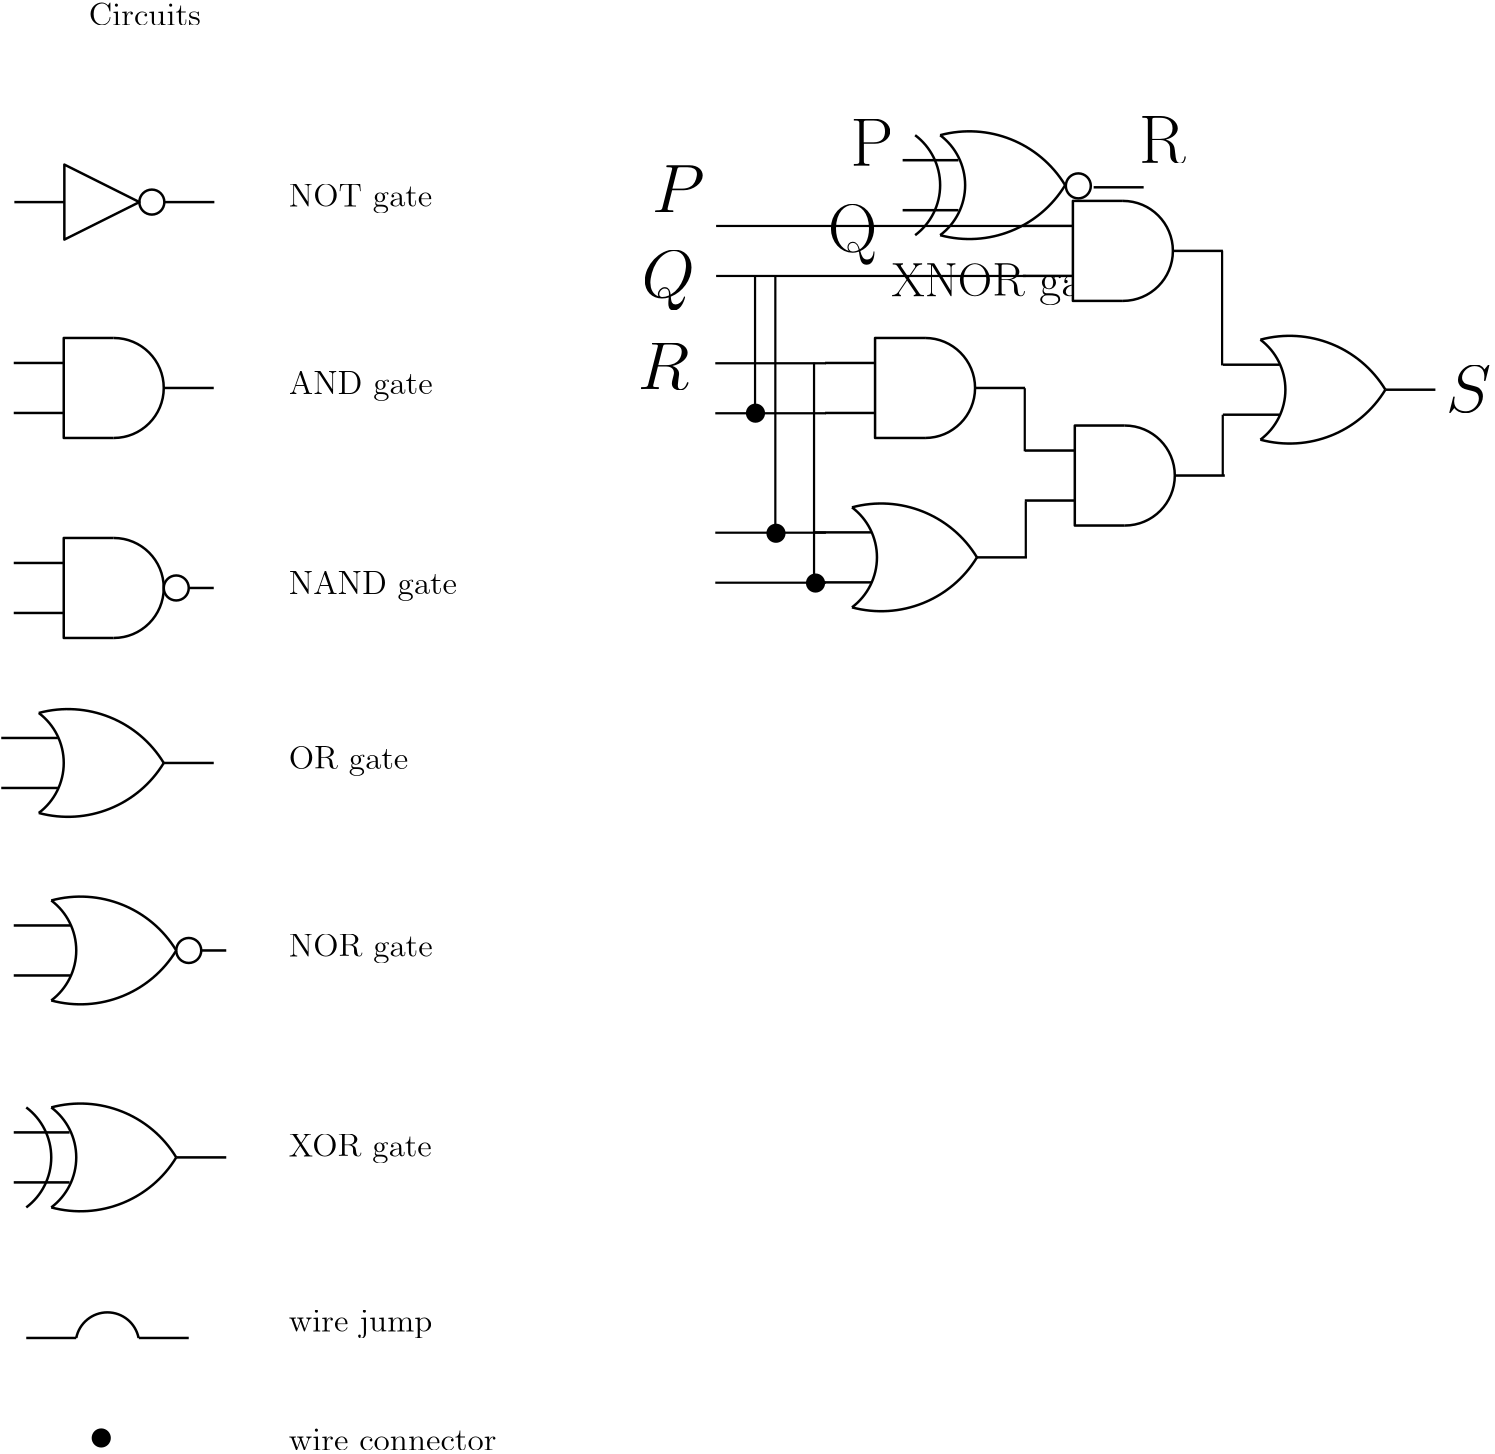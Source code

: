 <?xml version="1.0"?>
<!DOCTYPE ipe SYSTEM "ipe.dtd">
<ipe version="70005" creator="Ipe 7.1.4">
<info created="D:20170912110052" modified="D:20170920135518"/>
<ipestyle name="ipe6">
<symbol name="mark/circle(sx)" transformations="translations">
<path fill="sym-stroke">
0.6 0 0 0.6 0 0 e
0.4 0 0 0.4 0 0 e
</path>
</symbol>
<symbol name="mark/disk(sx)" transformations="translations">
<path fill="sym-stroke">
0.6 0 0 0.6 0 0 e
</path>
</symbol>
<symbol name="mark/fdisk(sfx)" transformations="translations">
<group>
<path fill="sym-fill">
0.5 0 0 0.5 0 0 e
</path>
<path fill="sym-stroke" fillrule="eofill">
0.6 0 0 0.6 0 0 e
0.4 0 0 0.4 0 0 e
</path>
</group>
</symbol>
<symbol name="mark/box(sx)" transformations="translations">
<path fill="sym-stroke" fillrule="eofill">
-0.6 -0.6 m
0.6 -0.6 l
0.6 0.6 l
-0.6 0.6 l
h
-0.4 -0.4 m
0.4 -0.4 l
0.4 0.4 l
-0.4 0.4 l
h
</path>
</symbol>
<symbol name="mark/square(sx)" transformations="translations">
<path fill="sym-stroke">
-0.6 -0.6 m
0.6 -0.6 l
0.6 0.6 l
-0.6 0.6 l
h
</path>
</symbol>
<symbol name="mark/fsquare(sfx)" transformations="translations">
<group>
<path fill="sym-fill">
-0.5 -0.5 m
0.5 -0.5 l
0.5 0.5 l
-0.5 0.5 l
h
</path>
<path fill="sym-stroke" fillrule="eofill">
-0.6 -0.6 m
0.6 -0.6 l
0.6 0.6 l
-0.6 0.6 l
0 -0.4 m
0.4 -0.4 l
0.4 0.4 l
-0.4 0.4 l
h
</path>
</group>
</symbol>
<symbol name="mark/cross(sx)" transformations="translations">
<group>
<path fill="sym-stroke">
-0.43 -0.57 m
0.57 0.43 l
0.43 0.57 l
-0.57 -0.43 l
h
</path>
<path fill="sym-stroke">
-0.43 0.57 m
0.57 -0.43 l
0.43 -0.57 l
-0.57 0.43 l
h
</path>
</group>
</symbol>
<pen name="heavier" value="0.8"/>
<pen name="fat" value="1.2"/>
<pen name="ultrafat" value="2"/>
<symbolsize name="large" value="5"/>
<symbolsize name="small" value="2"/>
<symbolsize name="tiny" value="1.1"/>
<arrowsize name="large" value="10"/>
<arrowsize name="small" value="5"/>
<arrowsize name="tiny" value="3"/>
<color name="red" value="1 0 0"/>
<color name="green" value="0 1 0"/>
<color name="blue" value="0 0 1"/>
<color name="yellow" value="1 1 0"/>
<color name="gray1" value="0.125"/>
<color name="gray2" value="0.25"/>
<color name="gray3" value="0.375"/>
<color name="gray4" value="0.5"/>
<color name="gray5" value="0.625"/>
<color name="gray6" value="0.75"/>
<color name="gray7" value="0.875"/>
<dashstyle name="dashed" value="[4] 0"/>
<dashstyle name="dotted" value="[1 3] 0"/>
<dashstyle name="dash dotted" value="[4 2 1 2] 0"/>
<dashstyle name="dash dot dotted" value="[4 2 1 2 1 2] 0"/>
<textsize name="large" value="\large"/>
<textsize name="small" value="\small"/>
<textsize name="tiny" value="\tiny"/>
<textsize name="Large" value="\Large"/>
<textsize name="LARGE" value="\LARGE"/>
<textsize name="huge" value="\huge"/>
<textsize name="Huge" value="\Huge"/>
<textsize name="footnote" value="\footnotesize"/>
<textstyle name="center" begin="\begin{center}" end="\end{center}"/>
<textstyle name="itemize" begin="\begin{itemize}" end="\end{itemize}"/>
<textstyle name="item" begin="\begin{itemize}\item{}" end="\end{itemize}"/>
</ipestyle>
<ipestyle>
<layout paper="595 842" origin="0 0" frame="595 842"/>
</ipestyle>
<page>
<layer name="alpha"/>
<layer name="beta"/>
<layer name="gamma"/>
<view layers="alpha beta gamma" active="beta"/>
<group layer="alpha">
<path stroke="0" pen="0.9">
72 329 m
11.4375 0 0 11.4375 60.72 326.78 49.5 329 a
</path>
<path stroke="0" pen="0.9">
31.5 329 m
49.5 329 l
</path>
<path stroke="0" pen="0.9">
72 329 m
90 329 l
</path>
</group>
<text pos="126 594.5" stroke="0" type="label" width="60.629" height="8.174" depth="2.32" valign="bottom" size="12">NAND gate</text>
<text pos="126 666.5" stroke="0" type="label" width="51.854" height="8.174" depth="2.32" valign="bottom" size="12">AND gate</text>
<text pos="126 734" stroke="0" type="label" width="51.697" height="8.174" depth="2.32" valign="bottom" size="12">NOT gate</text>
<text pos="126 392" stroke="0" type="label" width="51.533" height="8.174" depth="2.32" valign="bottom" size="12">XOR gate</text>
<text pos="126 329" stroke="0" type="label" width="51.701" height="7.939" depth="2.32" valign="bottom" size="12">wire jump</text>
<text pos="126 288.5" stroke="0" type="label" width="74.788" height="7.935" depth="0" valign="bottom" size="12">wire connector</text>
<text pos="126 464" stroke="0" type="label" width="51.858" height="8.174" depth="2.32" valign="bottom" size="12">NOR gate</text>
<text pos="126 531.5" stroke="0" type="label" width="43.082" height="8.174" depth="2.32" valign="bottom" size="12">OR gate</text>
<text pos="54 801.5" stroke="0" type="label" width="40.386" height="8.169" depth="0" valign="bottom" size="12">Circuits</text>
<group>
<path stroke="0" fill="0" pen="0.9">
3 0 0 3 58.5 293 e
</path>
</group>
<group>
<path stroke="0" fill="1" pen="0.9">
4.5 0 0 4.5 90 468.5 e
</path>
<path stroke="0" pen="0.9">
40.5 450.5 m
22.5 0 0 22.5 27 468.5 40.5 486.5 a
</path>
<path stroke="0" pen="0.9">
40.5 450.5 m
40.3885 0 0 40.3885 51.0003 489.5 85.5 468.5 a
</path>
<path stroke="0" pen="0.9">
85.5 468.5 m
40.3885 0 0 40.3885 51.0003 447.5 40.5 486.5 a
</path>
<path stroke="0" fill="1" pen="0.9">
94.5 468.5 m
103.5 468.5 l
</path>
<path stroke="0" pen="0.9">
27 477.5 m
47.4 477.5 l
</path>
<path stroke="0" pen="0.9">
27 459.5 m
47.4 459.5 l
</path>
</group>
<group>
<path stroke="0" fill="1" pen="0.9">
36 518 m
22.5 0 0 22.5 22.5 536 36 554 a
</path>
<path stroke="0" pen="0.9">
36 518 m
40.3885 0 0 40.3885 46.5003 557 81 536 a
</path>
<path stroke="0" pen="0.9">
81 536 m
40.3885 0 0 40.3885 46.5003 515 36 554 a
</path>
<path stroke="0" pen="0.9">
81 536 m
99 536 l
</path>
<path stroke="0" pen="0.9">
22.5 545 m
42.9 545 l
</path>
<path stroke="0" pen="0.9">
22.5 527 m
42.9 527 l
</path>
</group>
<group>
<path stroke="0" fill="1" pen="0.9">
63 581 m
18 0 0 18 63 599 63 617 a
</path>
<path stroke="0" fill="1" pen="0.9">
4.5 0 0 4.5 85.5 599 e
</path>
<path stroke="0" fill="1" pen="0.9">
63 617 m
45 617 l
45 581 l
63 581 l
</path>
<path stroke="0" pen="0.9">
27 590 m
45 590 l
</path>
<path stroke="0" pen="0.9">
27 608 m
45 608 l
</path>
<path stroke="0" pen="0.9">
90 599 m
99 599 l
</path>
</group>
<group>
<path stroke="0" fill="1" pen="0.9">
63 653 m
18 0 0 18 63 671 63 689 a
</path>
<path stroke="0" fill="1" pen="0.9">
63 689 m
45 689 l
45 653 l
63 653 l
</path>
<path stroke="0" pen="0.9">
27 680 m
45 680 l
</path>
<path stroke="0" pen="0.9">
27 662 m
45 662 l
</path>
<path stroke="0" pen="0.9">
81 671 m
99 671 l
</path>
</group>
<text layer="gamma" matrix="1 0 0 1 8.11071 -17.0325" transformations="translations" pos="320 768" stroke="black" type="label" width="15.571" height="16.934" depth="0" valign="baseline" size="Huge">P</text>
<text transformations="translations" pos="320 720" stroke="black" type="label" width="17.843" height="16.936" depth="4.82" valign="baseline" size="Huge">Q</text>
<text transformations="translations" pos="432 752" stroke="black" type="label" width="16.866" height="16.934" depth="0" valign="baseline" size="Huge">R</text>
<text matrix="1 0 0 1 -9 0" transformations="translations" pos="352 704" stroke="black" type="label" width="82.058" height="11.76" depth="3.35" valign="baseline" size="LARGE">XNOR gate</text>
<text layer="beta" matrix="1 0 0 1 4.32954 18.6969" transformations="translations" pos="252.318 715.562" stroke="black" type="label" width="19.015" height="16.938" depth="0" valign="baseline">\Huge $P$</text>
<text matrix="1 0 0 1 0.673756 -11.9876" transformations="translations" pos="252.318 715.562" stroke="black" type="label" width="19.222" height="16.937" depth="4.82" valign="baseline">\Huge $Q$</text>
<text matrix="1 0 0 1 -0.759725 -45.1244" transformations="translations" pos="252.318 715.562" stroke="black" type="label" width="18.678" height="16.938" depth="0" valign="baseline">\Huge $R$</text>
<text matrix="1 0 0 1 290.207 -53.2775" transformations="translations" pos="252.318 715.562" stroke="black" type="label" width="16.37" height="16.938" depth="0" valign="baseline">\Huge $S$</text>
<group layer="gamma">
<path matrix="1 0 0 1 320 352" stroke="0" pen="0.9">
31.5 374 m
22.5 0 0 22.5 18 392 31.5 410 a
</path>
<path matrix="1 0 0 1 320 352" stroke="0" pen="0.9">
40.5 374 m
22.5 0 0 22.5 27 392 40.5 410 a
</path>
<path matrix="1 0 0 1 320 352" stroke="0" pen="0.9">
85.5 392 m
40.3885 0 0 40.3885 51.0003 371 40.5 410 a
</path>
<path matrix="1 0 0 1 320 352" stroke="0" pen="0.9">
40.5 374 m
40.3885 0 0 40.3885 51.0003 413 85.5 392 a
</path>
<path matrix="1 0 0 1 320 352" stroke="0" pen="0.9">
27 401 m
47.1 401 l
</path>
<path matrix="1 0 0 1 320 352" stroke="0" pen="0.9">
27 383 m
47.1 383 l
</path>
<path matrix="1 0 0 1 333.747 5.24952" stroke="0" fill="1" pen="0.9">
4.5 0 0 4.5 76.5 738.5 e
</path>
<path matrix="1 0 0 1 334.769 4.74432" stroke="0" pen="0.9">
81 738.5 m
99 738.5 l
</path>
</group>
<group layer="alpha" matrix="1 0 0 1 0.217589 -0.581247">
<path stroke="0" fill="1" pen="0.9">
4.5 0 0 4.5 76.5 738.5 e
</path>
<path stroke="0" fill="1" pen="0.9">
72 738.5 m
45 752 l
45 725 l
h
</path>
<path stroke="0" pen="0.9">
27 738.5 m
45 738.5 l
</path>
<path stroke="0" pen="0.9">
81 738.5 m
99 738.5 l
</path>
</group>
<group matrix="1 0 0 1 0 2">
<path stroke="0" pen="0.9">
31.5 374 m
22.5 0 0 22.5 18 392 31.5 410 a
</path>
<path stroke="0" pen="0.9">
40.5 374 m
22.5 0 0 22.5 27 392 40.5 410 a
</path>
<path stroke="0" pen="0.9">
85.5 392 m
40.3885 0 0 40.3885 51.0003 371 40.5 410 a
</path>
<path stroke="0" pen="0.9">
40.5 374 m
40.3885 0 0 40.3885 51.0003 413 85.5 392 a
</path>
<path stroke="0" pen="0.9">
85.5 392 m
103.5 392 l
</path>
<path stroke="0" pen="0.9">
27 401 m
47.1 401 l
</path>
<path stroke="0" pen="0.9">
27 383 m
47.1 383 l
</path>
</group>
<group layer="beta" matrix="1 0 0 1 439.792 134.381">
<path stroke="0" fill="1" pen="0.9">
36 518 m
22.5 0 0 22.5 22.5 536 36 554 a
</path>
<path stroke="0" pen="0.9">
36 518 m
40.3885 0 0 40.3885 46.5003 557 81 536 a
</path>
<path stroke="0" pen="0.9">
81 536 m
40.3885 0 0 40.3885 46.5003 515 36 554 a
</path>
<path stroke="0" pen="0.9">
81 536 m
99 536 l
</path>
<path stroke="0" pen="0.9">
22.5 545 m
42.9 545 l
</path>
<path stroke="0" pen="0.9">
22.5 527 m
42.9 527 l
</path>
</group>
<group matrix="1 0 0 1 363.294 49.3456">
<path stroke="0" fill="1" pen="0.9">
63 653 m
18 0 0 18 63 671 63 689 a
</path>
<path stroke="0" fill="1" pen="0.9">
63 689 m
45 689 l
45 653 l
63 653 l
</path>
<path stroke="0" pen="0.9">
27 680 m
45 680 l
</path>
<path stroke="0" pen="0.9">
27 662 m
45 662 l
</path>
<path stroke="0" pen="0.9">
81 671 m
99 671 l
</path>
</group>
<group matrix="1 0 0 1 363.979 -31.5262">
<path stroke="0" fill="1" pen="0.9">
63 653 m
18 0 0 18 63 671 63 689 a
</path>
<path stroke="0" fill="1" pen="0.9">
63 689 m
45 689 l
45 653 l
63 653 l
</path>
<path stroke="0" pen="0.9">
27 680 m
45 680 l
</path>
<path stroke="0" pen="0.9">
27 662 m
45 662 l
</path>
<path stroke="0" pen="0.9">
81 671 m
99 671 l
</path>
</group>
<path matrix="1 0 0 1 -2 0" stroke="black" pen="heavier">
464.005 720.405 m
464.005 679.132 l
</path>
<path matrix="1 0 0 1 -2 0" stroke="black" pen="heavier">
464.245 639.298 m
464.245 661.374 l
</path>
<group matrix="1 0 0 1 -4 0">
<group matrix="1 0 0 1 296.759 74.0184">
<path stroke="0" fill="1" pen="0.9">
36 518 m
22.5 0 0 22.5 22.5 536 36 554 a
</path>
<path stroke="0" pen="0.9">
36 518 m
40.3885 0 0 40.3885 46.5003 557 81 536 a
</path>
<path stroke="0" pen="0.9">
81 536 m
40.3885 0 0 40.3885 46.5003 515 36 554 a
</path>
<path stroke="0" pen="0.9">
81 536 m
99 536 l
</path>
<path stroke="0" pen="0.9">
22.5 545 m
42.9 545 l
</path>
<path stroke="0" pen="0.9">
22.5 527 m
42.9 527 l
</path>
</group>
<path stroke="black" pen="heavier">
395.338 609.993 m
395.338 630.113 l
</path>
</group>
<group matrix="1 0 0 1 -4 0">
<group matrix="1 0 0 1 296.073 0.00000686">
<path stroke="0" fill="1" pen="0.9">
63 653 m
18 0 0 18 63 671 63 689 a
</path>
<path stroke="0" fill="1" pen="0.9">
63 689 m
45 689 l
45 653 l
63 653 l
</path>
<path stroke="0" pen="0.9">
27 680 m
45 680 l
</path>
<path stroke="0" pen="0.9">
27 662 m
45 662 l
</path>
<path stroke="0" pen="0.9">
81 671 m
99 671 l
</path>
</group>
<path stroke="black" pen="heavier">
394.969 670.907 m
394.969 648.203 l
</path>
</group>
<path stroke="black" pen="heavier">
391.372 729.319 m
279.85 729.319 l
</path>
<path matrix="1 0 0 1 0.00044719 -17.9996" stroke="black" pen="heavier">
391.372 729.319 m
279.85 729.319 l
</path>
<path matrix="1 0 0 1 0 -18" stroke="black" pen="heavier">
319.386 679.892 m
279.552 679.892 l
</path>
<path matrix="1 0 0 1 0.00009721 0.00017126" stroke="black" pen="heavier">
319.386 679.892 m
279.552 679.892 l
</path>
<path matrix="1 0 0 1 -0.00042431 -60.9999" stroke="black" pen="heavier">
319.386 679.892 m
279.552 679.892 l
</path>
<path matrix="1 0 0 1 -0.00084862 -78.9998" stroke="black" pen="heavier">
319.386 679.892 m
279.552 679.892 l
</path>
<path matrix="1 0 0 1 -9 0" stroke="black" pen="heavier">
302.867 711.088 m
302.867 662.173 l
</path>
<path matrix="1 0 0 1 -13 0" stroke="black" pen="heavier">
314.169 711.306 m
314.169 619.281 l
</path>
<path stroke="black" pen="heavier">
315.105 680.111 m
315.105 600.564 l
</path>
<group matrix="1 0 0 1 235.524 368.928">
<path stroke="0" fill="0" pen="0.9">
3 0 0 3 58.5 293 e
</path>
</group>
<group matrix="1 0 0 1 242.904 325.698">
<path stroke="0" fill="0" pen="0.9">
3 0 0 3 58.5 293 e
</path>
</group>
<group matrix="1 0 0 1 257.139 307.773">
<path stroke="0" fill="0" pen="0.9">
3 0 0 3 58.5 293 e
</path>
</group>
</page>
</ipe>
